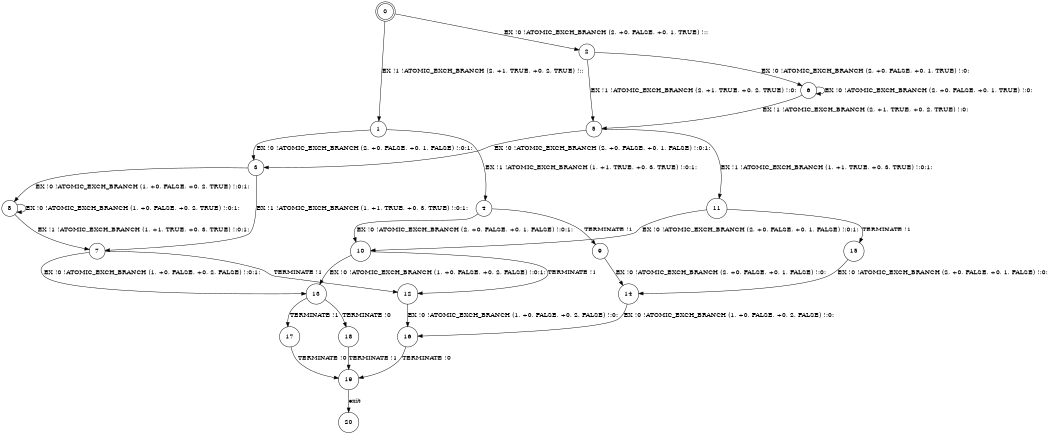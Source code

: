 digraph BCG {
size = "7, 10.5";
center = TRUE;
node [shape = circle];
0 [peripheries = 2];
0 -> 1 [label = "EX !1 !ATOMIC_EXCH_BRANCH (2, +1, TRUE, +0, 2, TRUE) !::"];
0 -> 2 [label = "EX !0 !ATOMIC_EXCH_BRANCH (2, +0, FALSE, +0, 1, TRUE) !::"];
1 -> 3 [label = "EX !0 !ATOMIC_EXCH_BRANCH (2, +0, FALSE, +0, 1, FALSE) !:0:1:"];
1 -> 4 [label = "EX !1 !ATOMIC_EXCH_BRANCH (1, +1, TRUE, +0, 3, TRUE) !:0:1:"];
2 -> 5 [label = "EX !1 !ATOMIC_EXCH_BRANCH (2, +1, TRUE, +0, 2, TRUE) !:0:"];
2 -> 6 [label = "EX !0 !ATOMIC_EXCH_BRANCH (2, +0, FALSE, +0, 1, TRUE) !:0:"];
3 -> 7 [label = "EX !1 !ATOMIC_EXCH_BRANCH (1, +1, TRUE, +0, 3, TRUE) !:0:1:"];
3 -> 8 [label = "EX !0 !ATOMIC_EXCH_BRANCH (1, +0, FALSE, +0, 2, TRUE) !:0:1:"];
4 -> 9 [label = "TERMINATE !1"];
4 -> 10 [label = "EX !0 !ATOMIC_EXCH_BRANCH (2, +0, FALSE, +0, 1, FALSE) !:0:1:"];
5 -> 11 [label = "EX !1 !ATOMIC_EXCH_BRANCH (1, +1, TRUE, +0, 3, TRUE) !:0:1:"];
5 -> 3 [label = "EX !0 !ATOMIC_EXCH_BRANCH (2, +0, FALSE, +0, 1, FALSE) !:0:1:"];
6 -> 5 [label = "EX !1 !ATOMIC_EXCH_BRANCH (2, +1, TRUE, +0, 2, TRUE) !:0:"];
6 -> 6 [label = "EX !0 !ATOMIC_EXCH_BRANCH (2, +0, FALSE, +0, 1, TRUE) !:0:"];
7 -> 12 [label = "TERMINATE !1"];
7 -> 13 [label = "EX !0 !ATOMIC_EXCH_BRANCH (1, +0, FALSE, +0, 2, FALSE) !:0:1:"];
8 -> 7 [label = "EX !1 !ATOMIC_EXCH_BRANCH (1, +1, TRUE, +0, 3, TRUE) !:0:1:"];
8 -> 8 [label = "EX !0 !ATOMIC_EXCH_BRANCH (1, +0, FALSE, +0, 2, TRUE) !:0:1:"];
9 -> 14 [label = "EX !0 !ATOMIC_EXCH_BRANCH (2, +0, FALSE, +0, 1, FALSE) !:0:"];
10 -> 12 [label = "TERMINATE !1"];
10 -> 13 [label = "EX !0 !ATOMIC_EXCH_BRANCH (1, +0, FALSE, +0, 2, FALSE) !:0:1:"];
11 -> 15 [label = "TERMINATE !1"];
11 -> 10 [label = "EX !0 !ATOMIC_EXCH_BRANCH (2, +0, FALSE, +0, 1, FALSE) !:0:1:"];
12 -> 16 [label = "EX !0 !ATOMIC_EXCH_BRANCH (1, +0, FALSE, +0, 2, FALSE) !:0:"];
13 -> 17 [label = "TERMINATE !1"];
13 -> 18 [label = "TERMINATE !0"];
14 -> 16 [label = "EX !0 !ATOMIC_EXCH_BRANCH (1, +0, FALSE, +0, 2, FALSE) !:0:"];
15 -> 14 [label = "EX !0 !ATOMIC_EXCH_BRANCH (2, +0, FALSE, +0, 1, FALSE) !:0:"];
16 -> 19 [label = "TERMINATE !0"];
17 -> 19 [label = "TERMINATE !0"];
18 -> 19 [label = "TERMINATE !1"];
19 -> 20 [label = "exit"];
}
